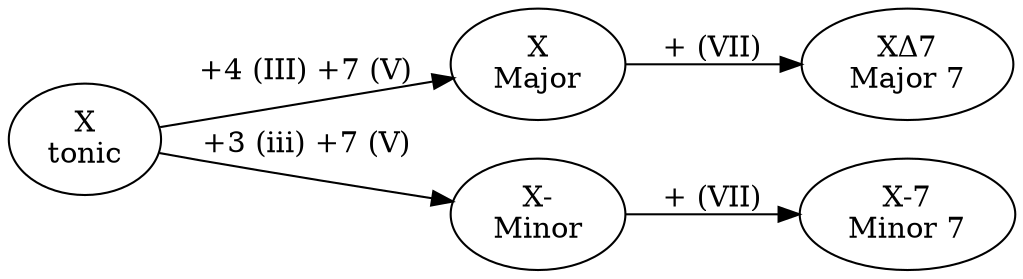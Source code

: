 digraph Chords {
    rankdir=LR
    X [label="X\ntonic"]
    Xmaj [label="X\nMajor"]
    Xmin [label="X-\nMinor"]
    X -> Xmaj [label="+4 (III) +7 (V)"]
    X -> Xmin [label="+3 (iii) +7 (V)"]
    Xmaj7 [label="XΔ7\nMajor 7"]
    Xmaj -> Xmaj7 [label="+ (VII)"]
    Xmin7 [label="X-7\nMinor 7"]
    Xmin -> Xmin7 [label="+ (VII)"]
}
